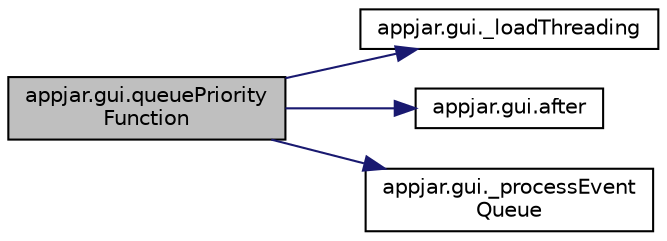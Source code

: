 digraph "appjar.gui.queuePriorityFunction"
{
  edge [fontname="Helvetica",fontsize="10",labelfontname="Helvetica",labelfontsize="10"];
  node [fontname="Helvetica",fontsize="10",shape=record];
  rankdir="LR";
  Node1753 [label="appjar.gui.queuePriority\lFunction",height=0.2,width=0.4,color="black", fillcolor="grey75", style="filled", fontcolor="black"];
  Node1753 -> Node1754 [color="midnightblue",fontsize="10",style="solid"];
  Node1754 [label="appjar.gui._loadThreading",height=0.2,width=0.4,color="black", fillcolor="white", style="filled",URL="$classappjar_1_1gui.html#af7f64c964f3488ca8c13296f8c683b0c"];
  Node1753 -> Node1755 [color="midnightblue",fontsize="10",style="solid"];
  Node1755 [label="appjar.gui.after",height=0.2,width=0.4,color="black", fillcolor="white", style="filled",URL="$classappjar_1_1gui.html#a1fde7d8815e07abdeec5f885eebf3080"];
  Node1753 -> Node1756 [color="midnightblue",fontsize="10",style="solid"];
  Node1756 [label="appjar.gui._processEvent\lQueue",height=0.2,width=0.4,color="black", fillcolor="white", style="filled",URL="$classappjar_1_1gui.html#a19c7e190ceab6205f57dd284cc3d1e9b"];
}
